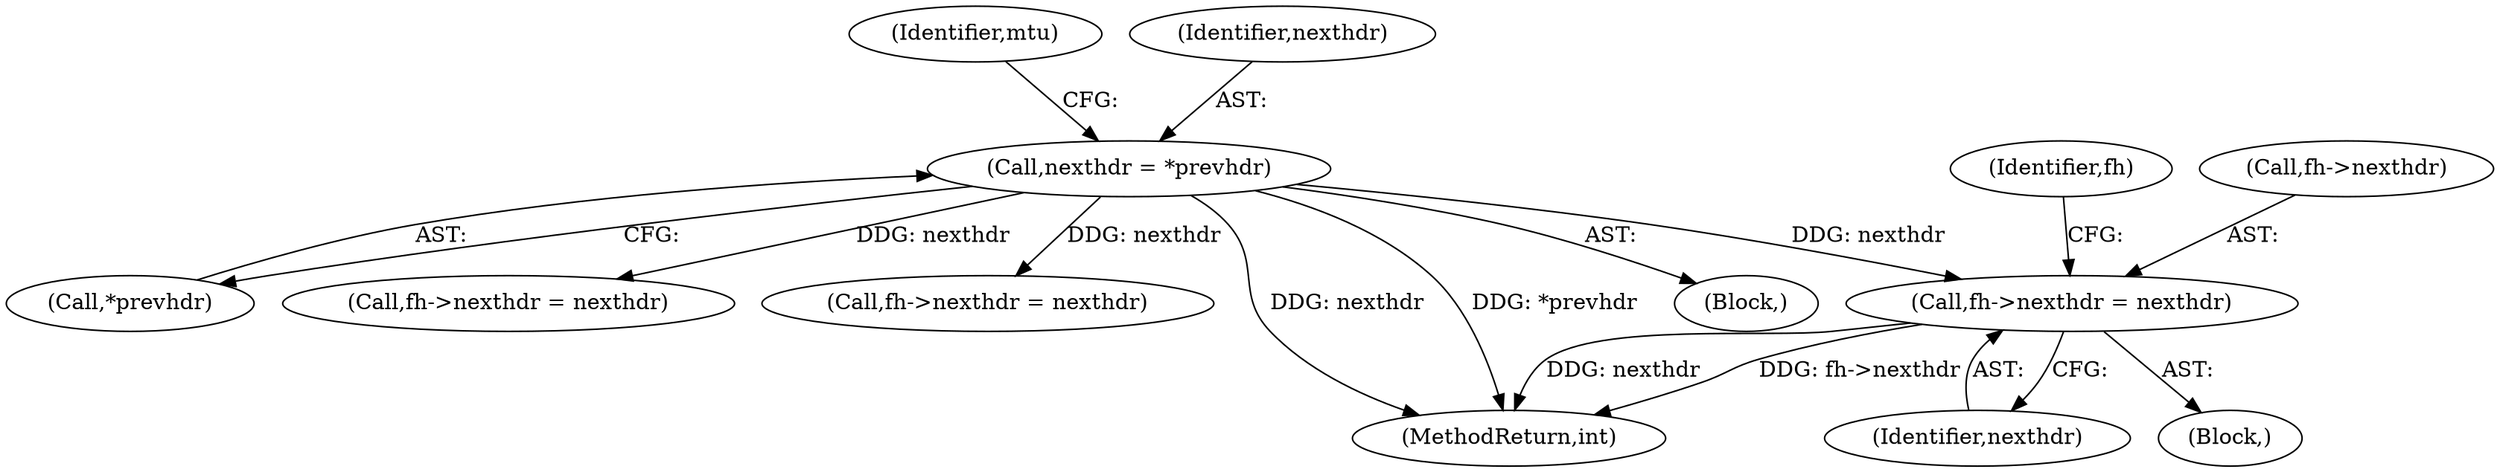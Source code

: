 digraph "0_linux_87c48fa3b4630905f98268dde838ee43626a060c_1@pointer" {
"1000390" [label="(Call,fh->nexthdr = nexthdr)"];
"1000180" [label="(Call,nexthdr = *prevhdr)"];
"1000121" [label="(Block,)"];
"1000870" [label="(MethodReturn,int)"];
"1000180" [label="(Call,nexthdr = *prevhdr)"];
"1000185" [label="(Identifier,mtu)"];
"1000391" [label="(Call,fh->nexthdr)"];
"1000394" [label="(Identifier,nexthdr)"];
"1000182" [label="(Call,*prevhdr)"];
"1000181" [label="(Identifier,nexthdr)"];
"1000483" [label="(Call,fh->nexthdr = nexthdr)"];
"1000397" [label="(Identifier,fh)"];
"1000251" [label="(Block,)"];
"1000764" [label="(Call,fh->nexthdr = nexthdr)"];
"1000390" [label="(Call,fh->nexthdr = nexthdr)"];
"1000390" -> "1000251"  [label="AST: "];
"1000390" -> "1000394"  [label="CFG: "];
"1000391" -> "1000390"  [label="AST: "];
"1000394" -> "1000390"  [label="AST: "];
"1000397" -> "1000390"  [label="CFG: "];
"1000390" -> "1000870"  [label="DDG: nexthdr"];
"1000390" -> "1000870"  [label="DDG: fh->nexthdr"];
"1000180" -> "1000390"  [label="DDG: nexthdr"];
"1000180" -> "1000121"  [label="AST: "];
"1000180" -> "1000182"  [label="CFG: "];
"1000181" -> "1000180"  [label="AST: "];
"1000182" -> "1000180"  [label="AST: "];
"1000185" -> "1000180"  [label="CFG: "];
"1000180" -> "1000870"  [label="DDG: *prevhdr"];
"1000180" -> "1000870"  [label="DDG: nexthdr"];
"1000180" -> "1000483"  [label="DDG: nexthdr"];
"1000180" -> "1000764"  [label="DDG: nexthdr"];
}
